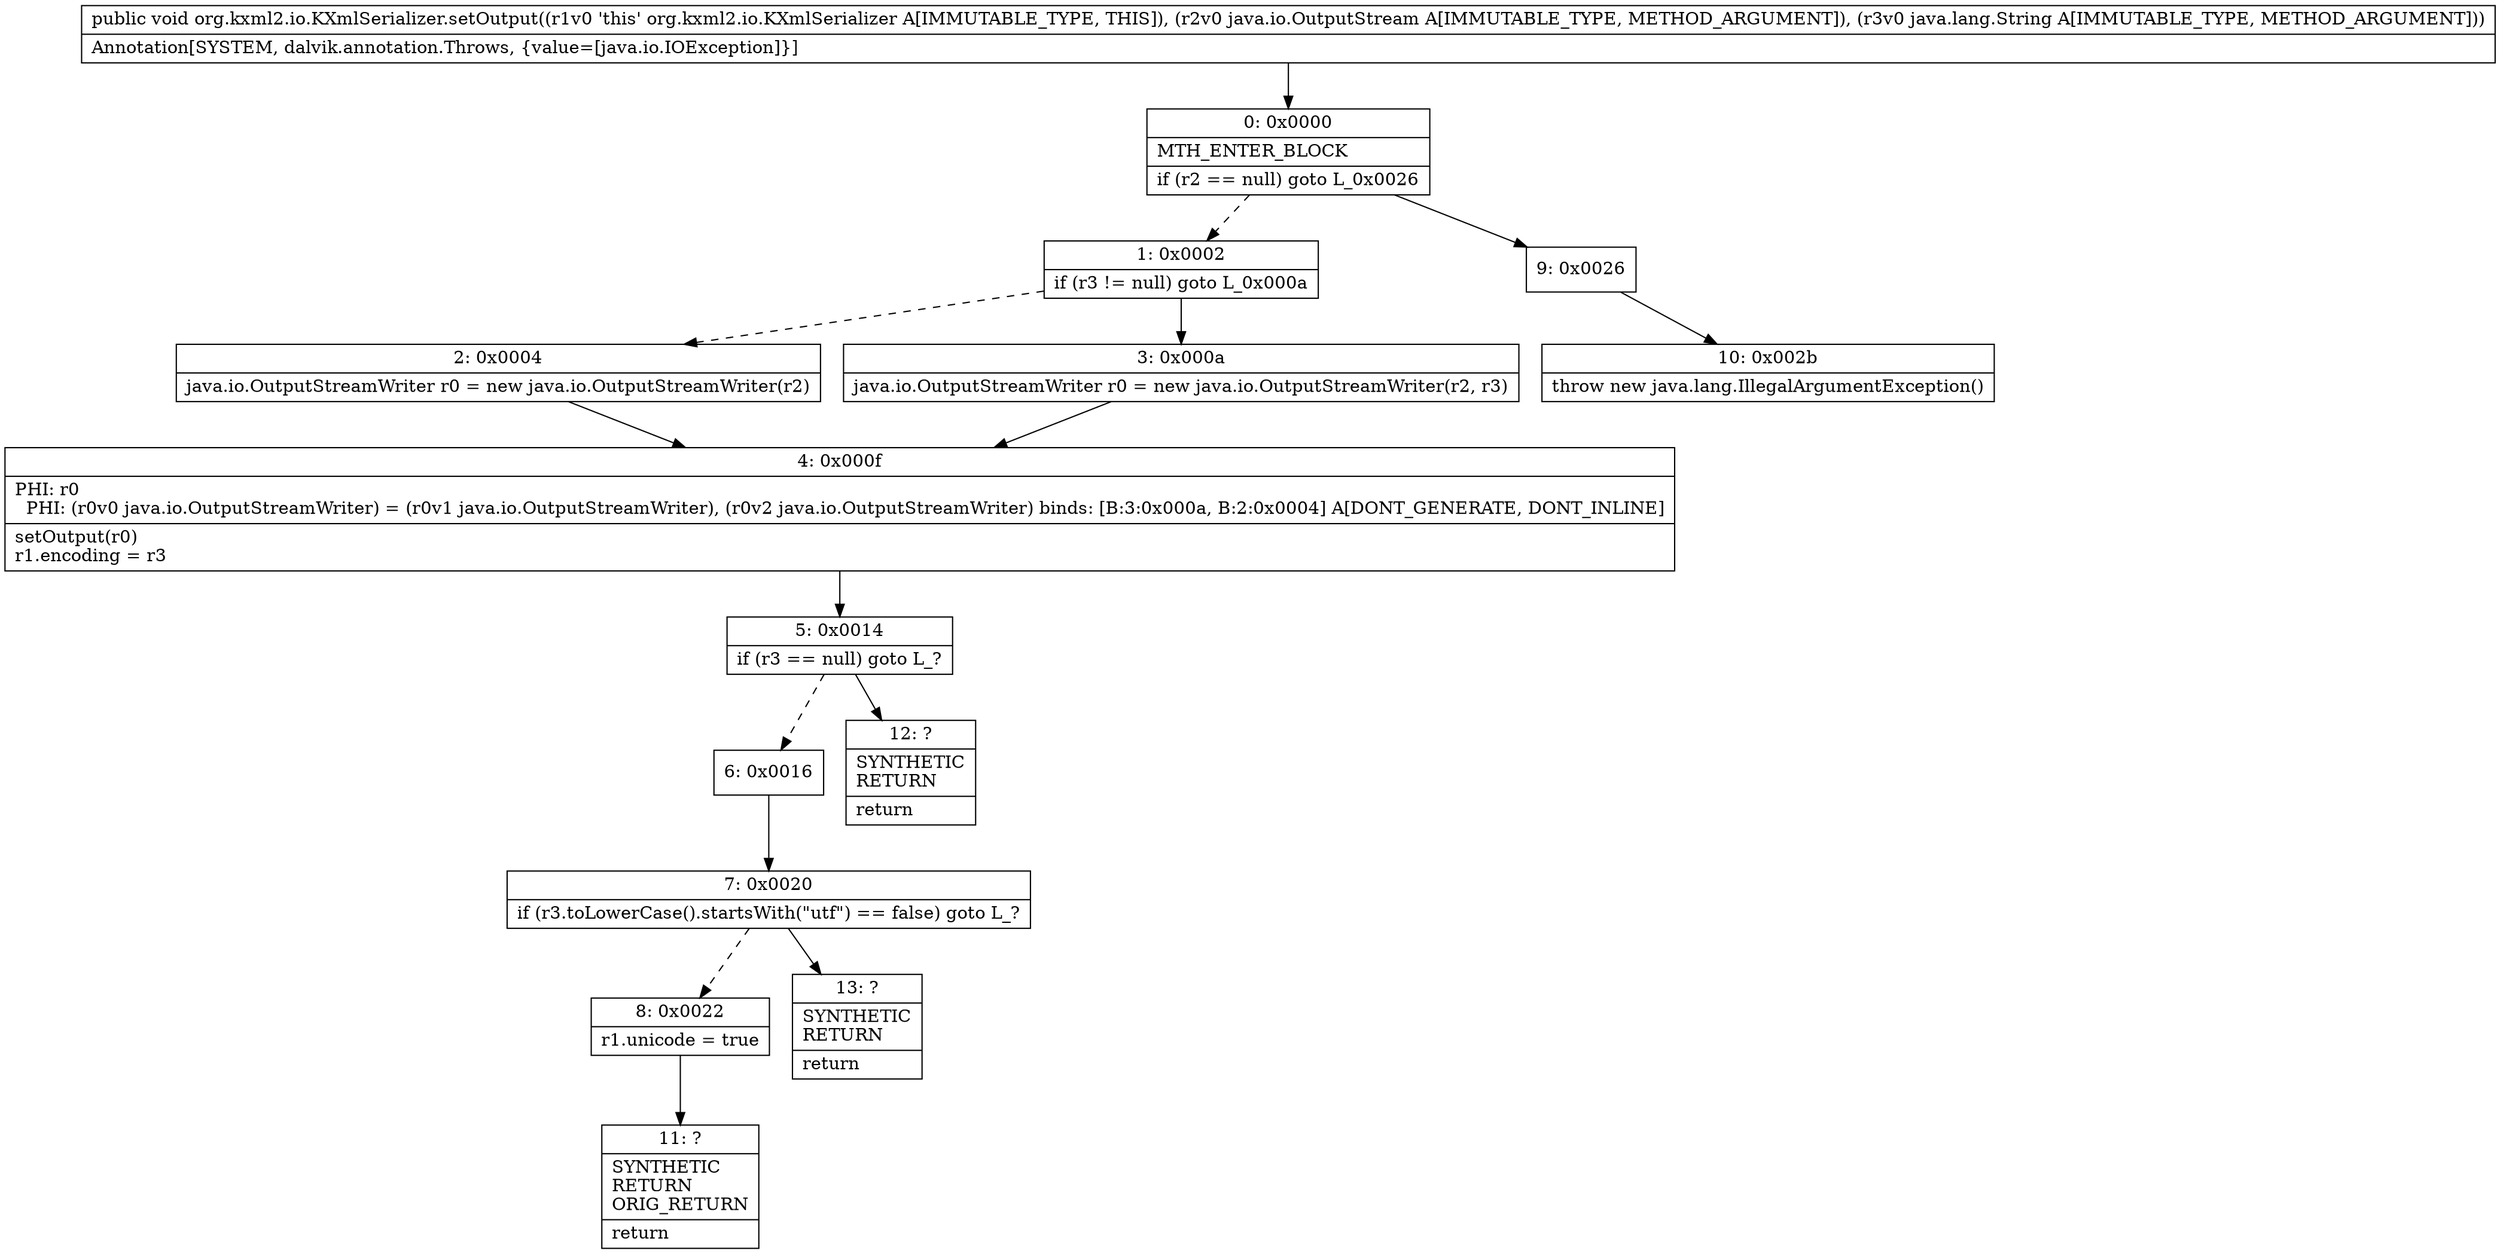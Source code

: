 digraph "CFG fororg.kxml2.io.KXmlSerializer.setOutput(Ljava\/io\/OutputStream;Ljava\/lang\/String;)V" {
Node_0 [shape=record,label="{0\:\ 0x0000|MTH_ENTER_BLOCK\l|if (r2 == null) goto L_0x0026\l}"];
Node_1 [shape=record,label="{1\:\ 0x0002|if (r3 != null) goto L_0x000a\l}"];
Node_2 [shape=record,label="{2\:\ 0x0004|java.io.OutputStreamWriter r0 = new java.io.OutputStreamWriter(r2)\l}"];
Node_3 [shape=record,label="{3\:\ 0x000a|java.io.OutputStreamWriter r0 = new java.io.OutputStreamWriter(r2, r3)\l}"];
Node_4 [shape=record,label="{4\:\ 0x000f|PHI: r0 \l  PHI: (r0v0 java.io.OutputStreamWriter) = (r0v1 java.io.OutputStreamWriter), (r0v2 java.io.OutputStreamWriter) binds: [B:3:0x000a, B:2:0x0004] A[DONT_GENERATE, DONT_INLINE]\l|setOutput(r0)\lr1.encoding = r3\l}"];
Node_5 [shape=record,label="{5\:\ 0x0014|if (r3 == null) goto L_?\l}"];
Node_6 [shape=record,label="{6\:\ 0x0016}"];
Node_7 [shape=record,label="{7\:\ 0x0020|if (r3.toLowerCase().startsWith(\"utf\") == false) goto L_?\l}"];
Node_8 [shape=record,label="{8\:\ 0x0022|r1.unicode = true\l}"];
Node_9 [shape=record,label="{9\:\ 0x0026}"];
Node_10 [shape=record,label="{10\:\ 0x002b|throw new java.lang.IllegalArgumentException()\l}"];
Node_11 [shape=record,label="{11\:\ ?|SYNTHETIC\lRETURN\lORIG_RETURN\l|return\l}"];
Node_12 [shape=record,label="{12\:\ ?|SYNTHETIC\lRETURN\l|return\l}"];
Node_13 [shape=record,label="{13\:\ ?|SYNTHETIC\lRETURN\l|return\l}"];
MethodNode[shape=record,label="{public void org.kxml2.io.KXmlSerializer.setOutput((r1v0 'this' org.kxml2.io.KXmlSerializer A[IMMUTABLE_TYPE, THIS]), (r2v0 java.io.OutputStream A[IMMUTABLE_TYPE, METHOD_ARGUMENT]), (r3v0 java.lang.String A[IMMUTABLE_TYPE, METHOD_ARGUMENT]))  | Annotation[SYSTEM, dalvik.annotation.Throws, \{value=[java.io.IOException]\}]\l}"];
MethodNode -> Node_0;
Node_0 -> Node_1[style=dashed];
Node_0 -> Node_9;
Node_1 -> Node_2[style=dashed];
Node_1 -> Node_3;
Node_2 -> Node_4;
Node_3 -> Node_4;
Node_4 -> Node_5;
Node_5 -> Node_6[style=dashed];
Node_5 -> Node_12;
Node_6 -> Node_7;
Node_7 -> Node_8[style=dashed];
Node_7 -> Node_13;
Node_8 -> Node_11;
Node_9 -> Node_10;
}

